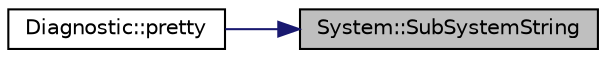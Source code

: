digraph "System::SubSystemString"
{
 // LATEX_PDF_SIZE
  edge [fontname="Helvetica",fontsize="10",labelfontname="Helvetica",labelfontsize="10"];
  node [fontname="Helvetica",fontsize="10",shape=record];
  rankdir="RL";
  Node1 [label="System::SubSystemString",height=0.2,width=0.4,color="black", fillcolor="grey75", style="filled", fontcolor="black",tooltip="Convert System::SubSystem to human readable string."];
  Node1 -> Node2 [dir="back",color="midnightblue",fontsize="10",style="solid",fontname="Helvetica"];
  Node2 [label="Diagnostic::pretty",height=0.2,width=0.4,color="black", fillcolor="white", style="filled",URL="$classDiagnostic.html#a6b99896d189da5156980d50ed2b83b50",tooltip="Generate human readable string of a diagnostic."];
}
